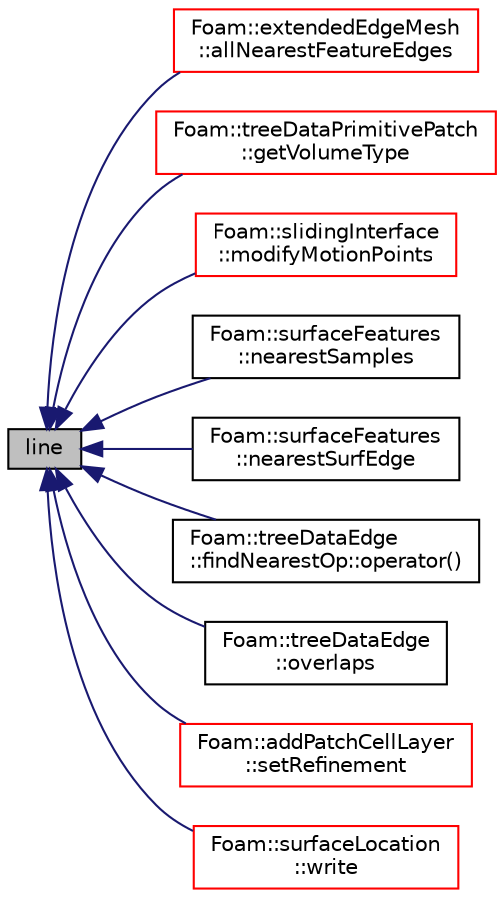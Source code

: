 digraph "line"
{
  bgcolor="transparent";
  edge [fontname="Helvetica",fontsize="10",labelfontname="Helvetica",labelfontsize="10"];
  node [fontname="Helvetica",fontsize="10",shape=record];
  rankdir="LR";
  Node1 [label="line",height=0.2,width=0.4,color="black", fillcolor="grey75", style="filled", fontcolor="black"];
  Node1 -> Node2 [dir="back",color="midnightblue",fontsize="10",style="solid",fontname="Helvetica"];
  Node2 [label="Foam::extendedEdgeMesh\l::allNearestFeatureEdges",height=0.2,width=0.4,color="red",URL="$a00703.html#a047c410992d01db329a555a320730cca",tooltip="Find all the feature edges within searchDistSqr of sample. "];
  Node1 -> Node3 [dir="back",color="midnightblue",fontsize="10",style="solid",fontname="Helvetica"];
  Node3 [label="Foam::treeDataPrimitivePatch\l::getVolumeType",height=0.2,width=0.4,color="red",URL="$a02763.html#a2c2ac0b25a5f619c6c6753c4b705c5b3",tooltip="Get type (inside,outside,mixed,unknown) of point w.r.t. surface. "];
  Node1 -> Node4 [dir="back",color="midnightblue",fontsize="10",style="solid",fontname="Helvetica"];
  Node4 [label="Foam::slidingInterface\l::modifyMotionPoints",height=0.2,width=0.4,color="red",URL="$a02412.html#a4a962b56dd7cf30972c468258fa888e5",tooltip="Modify motion points to comply with the topological change. "];
  Node1 -> Node5 [dir="back",color="midnightblue",fontsize="10",style="solid",fontname="Helvetica"];
  Node5 [label="Foam::surfaceFeatures\l::nearestSamples",height=0.2,width=0.4,color="black",URL="$a02560.html#a24bd0a4e839c5c085b4d056e900b8073",tooltip="Find nearest sample for regularly sampled points along. "];
  Node1 -> Node6 [dir="back",color="midnightblue",fontsize="10",style="solid",fontname="Helvetica"];
  Node6 [label="Foam::surfaceFeatures\l::nearestSurfEdge",height=0.2,width=0.4,color="black",URL="$a02560.html#a2f41ee3f33384b2cf74f2485b7d03df9",tooltip="Find nearest surface edge (out of selectedEdges) for each. "];
  Node1 -> Node7 [dir="back",color="midnightblue",fontsize="10",style="solid",fontname="Helvetica"];
  Node7 [label="Foam::treeDataEdge\l::findNearestOp::operator()",height=0.2,width=0.4,color="black",URL="$a00811.html#a729f81361ac2cf97bbda7e0282e7e8cb"];
  Node1 -> Node8 [dir="back",color="midnightblue",fontsize="10",style="solid",fontname="Helvetica"];
  Node8 [label="Foam::treeDataEdge\l::overlaps",height=0.2,width=0.4,color="black",URL="$a02760.html#a86647aa40ed3ca913e0c2f4a308dc3f0",tooltip="Does (bb of) shape at index overlap bb. "];
  Node1 -> Node9 [dir="back",color="midnightblue",fontsize="10",style="solid",fontname="Helvetica"];
  Node9 [label="Foam::addPatchCellLayer\l::setRefinement",height=0.2,width=0.4,color="red",URL="$a00022.html#a9488cb0518f21b76444c508cc9658d64",tooltip="Play commands into polyTopoChange to create layers on top. "];
  Node1 -> Node10 [dir="back",color="midnightblue",fontsize="10",style="solid",fontname="Helvetica"];
  Node10 [label="Foam::surfaceLocation\l::write",height=0.2,width=0.4,color="red",URL="$a02569.html#ac46794559b7ceed2ee99203d84784f86",tooltip="Write info to os. "];
}
